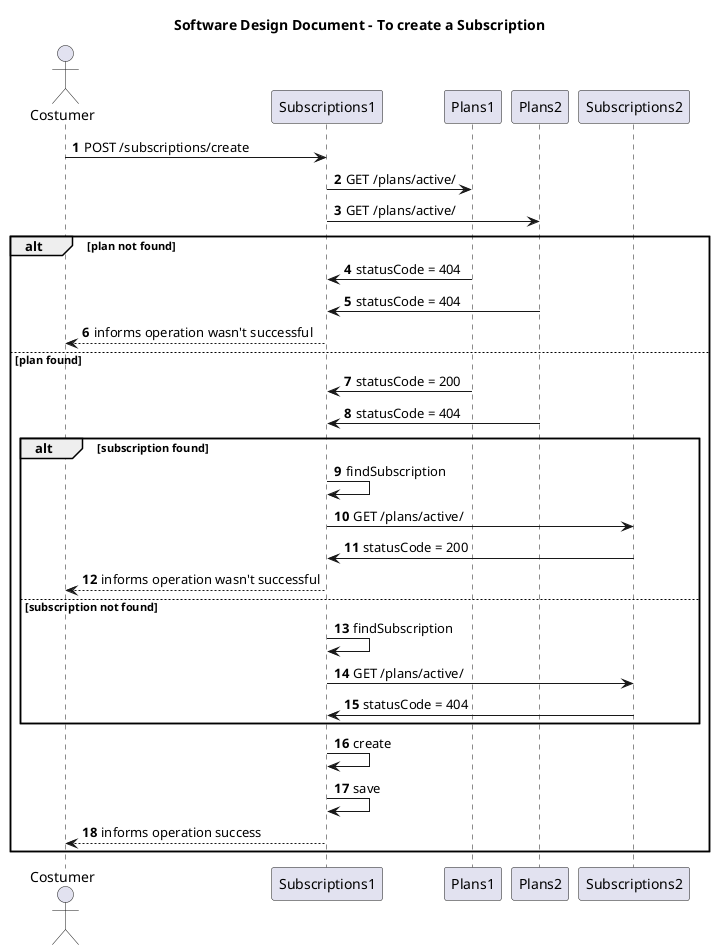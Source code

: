 @startuml
'autocomplete on
autonumber

title Software Design Document - To create a Subscription

actor "Costumer" as Ac
participant "Subscriptions1" as Sys
participant "Plans1" as Plan
participant "Plans2" as Plan2
participant "Subscriptions2" as Sys2


Ac -> Sys : POST /subscriptions/create

Sys -> Plan  : GET /plans/active/

Sys -> Plan2 : GET /plans/active/

alt plan not found

Plan -> Sys  : statusCode = 404

Plan2 -> Sys  : statusCode = 404

Sys --> Ac : informs operation wasn't successful




else plan found

Plan -> Sys  : statusCode = 200
Plan2 -> Sys  : statusCode = 404

alt subscription found
Sys -> Sys : findSubscription


Sys -> Sys2  : GET /plans/active/

Sys2 -> Sys  : statusCode = 200

Sys --> Ac : informs operation wasn't successful

else subscription not found

Sys -> Sys : findSubscription


Sys -> Sys2  : GET /plans/active/

Sys2 -> Sys  : statusCode = 404

end

Sys -> Sys : create

Sys -> Sys : save

Sys --> Ac : informs operation success

end









@enduml

